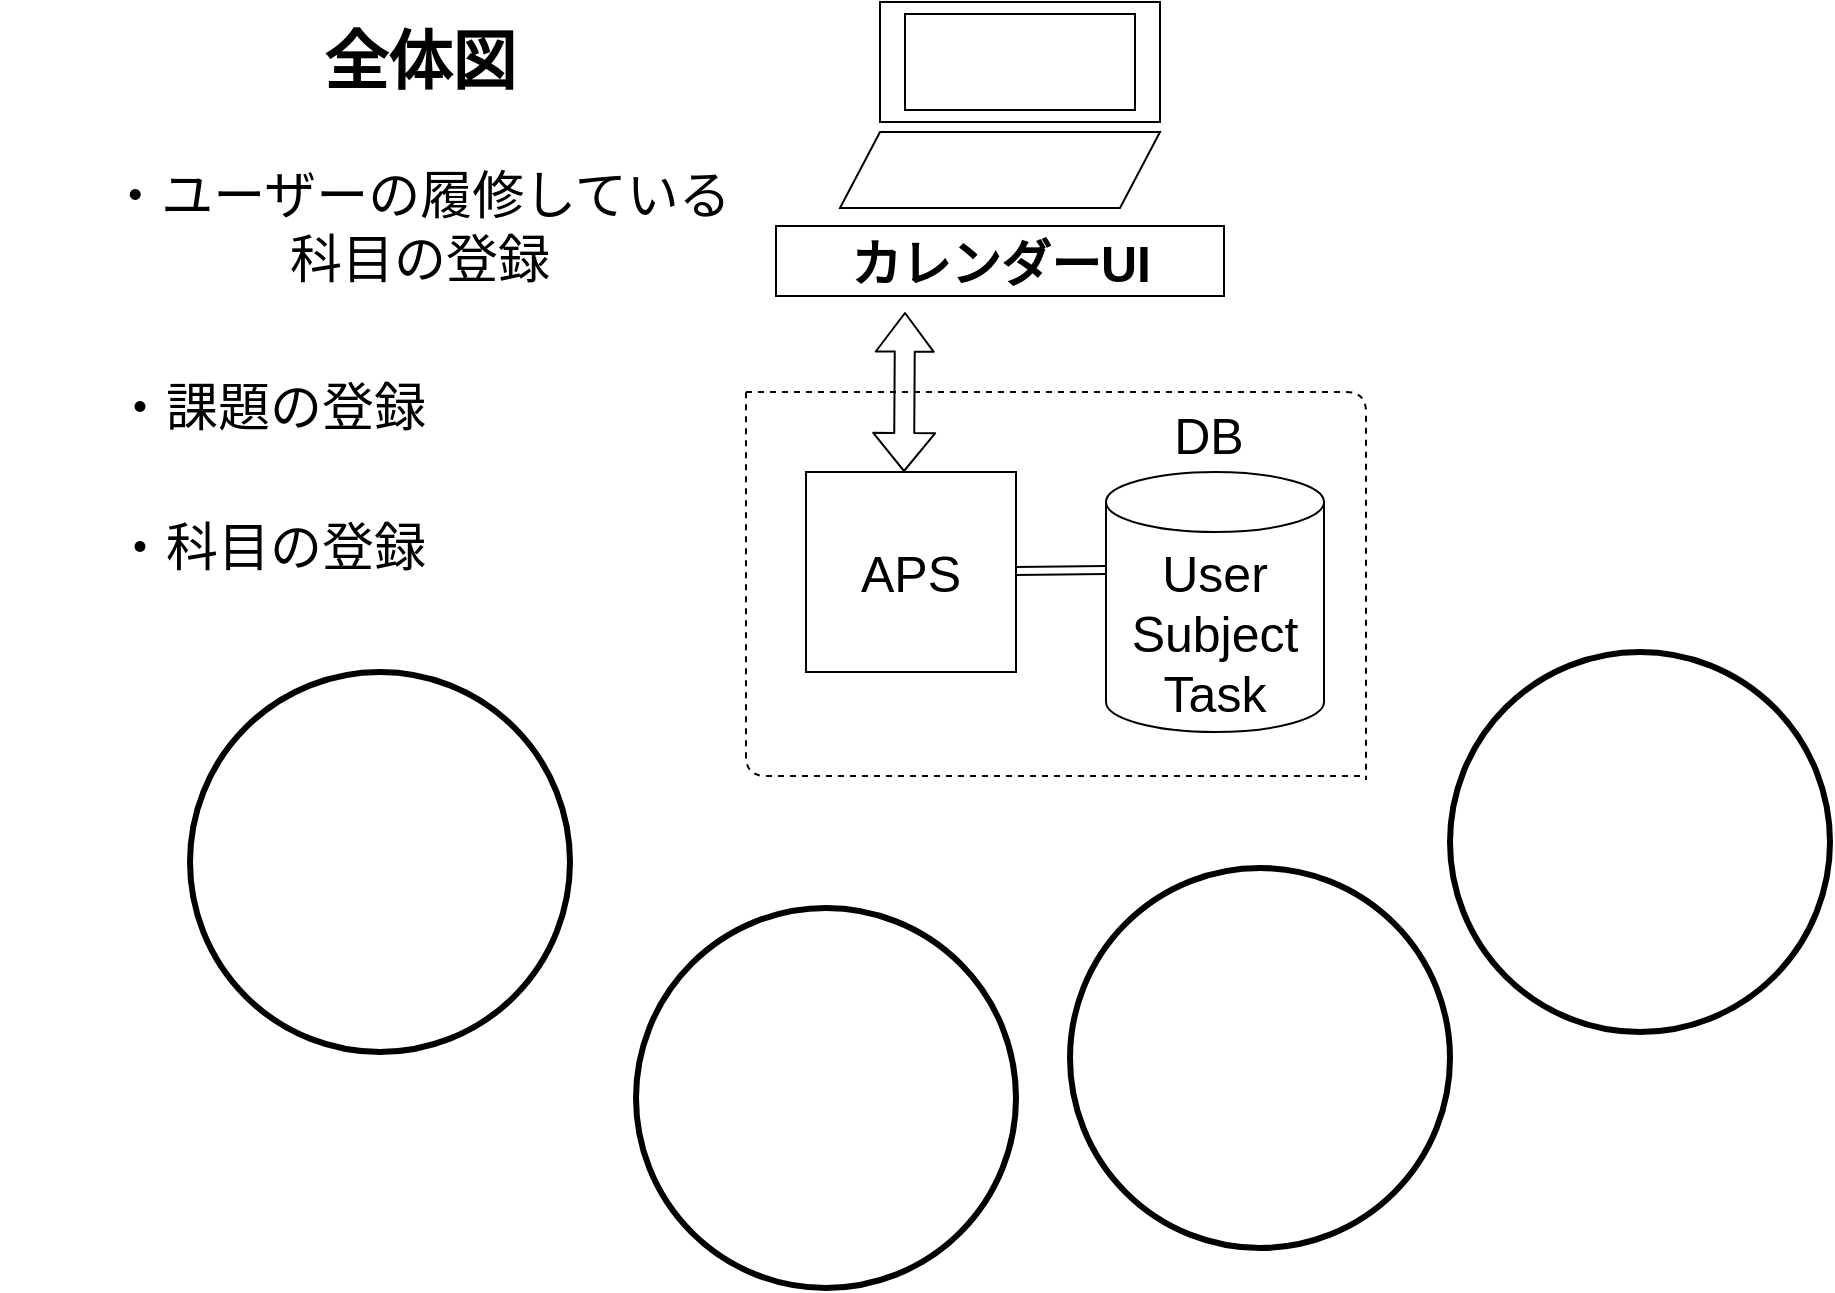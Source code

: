 <mxfile>
    <diagram id="QbynmC-79arP5-CReBdr" name="ページ1">
        <mxGraphModel dx="2713" dy="830" grid="0" gridSize="10" guides="1" tooltips="1" connect="1" arrows="1" fold="1" page="1" pageScale="1" pageWidth="980" pageHeight="1390" background="#ffffff" math="0" shadow="0">
            <root>
                <mxCell id="0"/>
                <mxCell id="1" parent="0"/>
                <mxCell id="2" value="" style="shape=cylinder3;whiteSpace=wrap;html=1;boundedLbl=1;backgroundOutline=1;size=15;" vertex="1" parent="1">
                    <mxGeometry x="518" y="292" width="109" height="130" as="geometry"/>
                </mxCell>
                <mxCell id="3" value="" style="shape=flexArrow;endArrow=classic;startArrow=classic;html=1;startWidth=18;startSize=6.11;strokeColor=#000000;" edge="1" parent="1">
                    <mxGeometry width="100" height="100" relative="1" as="geometry">
                        <mxPoint x="417.5" y="212" as="sourcePoint"/>
                        <mxPoint x="417" y="292" as="targetPoint"/>
                        <Array as="points"/>
                    </mxGeometry>
                </mxCell>
                <mxCell id="4" value="" style="shape=link;html=1;" edge="1" parent="1">
                    <mxGeometry width="100" relative="1" as="geometry">
                        <mxPoint x="468" y="341.5" as="sourcePoint"/>
                        <mxPoint x="518" y="341" as="targetPoint"/>
                    </mxGeometry>
                </mxCell>
                <mxCell id="10" value="" style="endArrow=none;dashed=1;html=1;strokeColor=#000000;" edge="1" parent="1">
                    <mxGeometry width="50" height="50" relative="1" as="geometry">
                        <mxPoint x="338" y="252" as="sourcePoint"/>
                        <mxPoint x="648" y="446" as="targetPoint"/>
                        <Array as="points">
                            <mxPoint x="648" y="252"/>
                            <mxPoint x="648" y="331"/>
                        </Array>
                    </mxGeometry>
                </mxCell>
                <mxCell id="11" value="" style="endArrow=none;dashed=1;html=1;strokeColor=#000000;" edge="1" parent="1">
                    <mxGeometry width="50" height="50" relative="1" as="geometry">
                        <mxPoint x="645" y="444" as="sourcePoint"/>
                        <mxPoint x="338" y="252" as="targetPoint"/>
                        <Array as="points">
                            <mxPoint x="338" y="444"/>
                        </Array>
                    </mxGeometry>
                </mxCell>
                <mxCell id="12" value="" style="whiteSpace=wrap;html=1;aspect=fixed;" vertex="1" parent="1">
                    <mxGeometry x="368" y="292" width="105" height="100" as="geometry"/>
                </mxCell>
                <mxCell id="13" value="" style="rounded=0;whiteSpace=wrap;html=1;" vertex="1" parent="1">
                    <mxGeometry x="353" y="169" width="224" height="35" as="geometry"/>
                </mxCell>
                <mxCell id="17" value="カレンダーUI" style="text;strokeColor=none;fillColor=none;html=1;fontSize=25;fontStyle=1;verticalAlign=middle;align=center;" vertex="1" parent="1">
                    <mxGeometry x="392.5" y="171.5" width="145" height="30" as="geometry"/>
                </mxCell>
                <mxCell id="37" style="edgeStyle=none;html=1;exitX=0;exitY=1;exitDx=0;exitDy=0;fontSize=25;" edge="1" parent="1" source="18" target="36">
                    <mxGeometry relative="1" as="geometry"/>
                </mxCell>
                <mxCell id="18" value="" style="shape=parallelogram;perimeter=parallelogramPerimeter;whiteSpace=wrap;html=1;fixedSize=1;fontSize=25;" vertex="1" parent="1">
                    <mxGeometry x="385" y="122" width="160" height="38" as="geometry"/>
                </mxCell>
                <mxCell id="19" value="" style="rounded=0;whiteSpace=wrap;html=1;fontSize=25;" vertex="1" parent="1">
                    <mxGeometry x="405" y="57" width="140" height="60" as="geometry"/>
                </mxCell>
                <mxCell id="20" value="" style="rounded=0;whiteSpace=wrap;html=1;fontSize=25;" vertex="1" parent="1">
                    <mxGeometry x="417.5" y="63" width="115" height="48" as="geometry"/>
                </mxCell>
                <mxCell id="22" value="DB&lt;br&gt;" style="text;html=1;strokeColor=none;fillColor=none;align=center;verticalAlign=middle;whiteSpace=wrap;rounded=0;fontSize=25;fontColor=#000000;" vertex="1" parent="1">
                    <mxGeometry x="547" y="263" width="45" height="20" as="geometry"/>
                </mxCell>
                <mxCell id="25" value="User" style="text;html=1;strokeColor=none;fillColor=none;align=center;verticalAlign=middle;whiteSpace=wrap;rounded=0;fontSize=25;" vertex="1" parent="1">
                    <mxGeometry x="550" y="332.5" width="45" height="19" as="geometry"/>
                </mxCell>
                <mxCell id="27" value="Task" style="text;html=1;strokeColor=none;fillColor=none;align=center;verticalAlign=middle;whiteSpace=wrap;rounded=0;fontSize=25;" vertex="1" parent="1">
                    <mxGeometry x="550" y="392" width="45" height="20" as="geometry"/>
                </mxCell>
                <mxCell id="28" value="Subject" style="text;html=1;strokeColor=none;fillColor=none;align=center;verticalAlign=middle;whiteSpace=wrap;rounded=0;fontSize=25;" vertex="1" parent="1">
                    <mxGeometry x="550" y="362" width="45" height="20" as="geometry"/>
                </mxCell>
                <mxCell id="31" value="APS" style="text;html=1;strokeColor=none;fillColor=none;align=center;verticalAlign=middle;whiteSpace=wrap;rounded=0;fontSize=25;" vertex="1" parent="1">
                    <mxGeometry x="398" y="332" width="45" height="20" as="geometry"/>
                </mxCell>
                <mxCell id="34" value="&lt;b&gt;&lt;font style=&quot;font-size: 32px&quot;&gt;全体図&lt;/font&gt;&lt;/b&gt;" style="text;html=1;strokeColor=none;fillColor=none;align=center;verticalAlign=middle;whiteSpace=wrap;rounded=0;fontSize=25;fontColor=#000000;" vertex="1" parent="1">
                    <mxGeometry x="110" y="77" width="130" height="20" as="geometry"/>
                </mxCell>
                <mxCell id="36" value="&lt;font style=&quot;font-size: 26px&quot;&gt;・ユーザーの履修している&lt;br&gt;科目の登録&lt;/font&gt;" style="text;html=1;strokeColor=none;fillColor=none;align=center;verticalAlign=middle;whiteSpace=wrap;rounded=0;fontSize=25;fontColor=#000000;" vertex="1" parent="1">
                    <mxGeometry x="-35" y="160" width="420" height="20" as="geometry"/>
                </mxCell>
                <mxCell id="40" value="&lt;font style=&quot;font-size: 26px&quot;&gt;・課題の登録&lt;/font&gt;" style="text;html=1;strokeColor=none;fillColor=none;align=center;verticalAlign=middle;whiteSpace=wrap;rounded=0;fontSize=25;fontColor=#000000;" vertex="1" parent="1">
                    <mxGeometry x="20" y="250" width="160" height="20" as="geometry"/>
                </mxCell>
                <mxCell id="41" value="&lt;font style=&quot;font-size: 26px&quot;&gt;・科目の登録&lt;/font&gt;" style="text;html=1;strokeColor=none;fillColor=none;align=center;verticalAlign=middle;whiteSpace=wrap;rounded=0;fontSize=25;fontColor=#000000;" vertex="1" parent="1">
                    <mxGeometry x="20" y="320" width="160" height="20" as="geometry"/>
                </mxCell>
                <mxCell id="43" value="" style="ellipse;whiteSpace=wrap;html=1;aspect=fixed;fontSize=25;fillColor=none;strokeColor=#000000;strokeWidth=3;" vertex="1" parent="1">
                    <mxGeometry x="500" y="490" width="190" height="190" as="geometry"/>
                </mxCell>
                <mxCell id="46" value="" style="ellipse;whiteSpace=wrap;html=1;aspect=fixed;fontSize=25;fillColor=none;perimeterSpacing=0;strokeWidth=3;strokeColor=#000000;" vertex="1" parent="1">
                    <mxGeometry x="690" y="382" width="190" height="190" as="geometry"/>
                </mxCell>
                <mxCell id="UMbrKBmcJjreXiSFzlcf-47" value="" style="ellipse;whiteSpace=wrap;html=1;aspect=fixed;fontSize=25;fillColor=none;strokeColor=#000000;strokeWidth=3;" vertex="1" parent="1">
                    <mxGeometry x="60" y="392" width="190" height="190" as="geometry"/>
                </mxCell>
                <mxCell id="UMbrKBmcJjreXiSFzlcf-48" value="" style="ellipse;whiteSpace=wrap;html=1;aspect=fixed;fontSize=25;fillColor=none;strokeColor=#000000;strokeWidth=3;" vertex="1" parent="1">
                    <mxGeometry x="283" y="510" width="190" height="190" as="geometry"/>
                </mxCell>
            </root>
        </mxGraphModel>
    </diagram>
</mxfile>